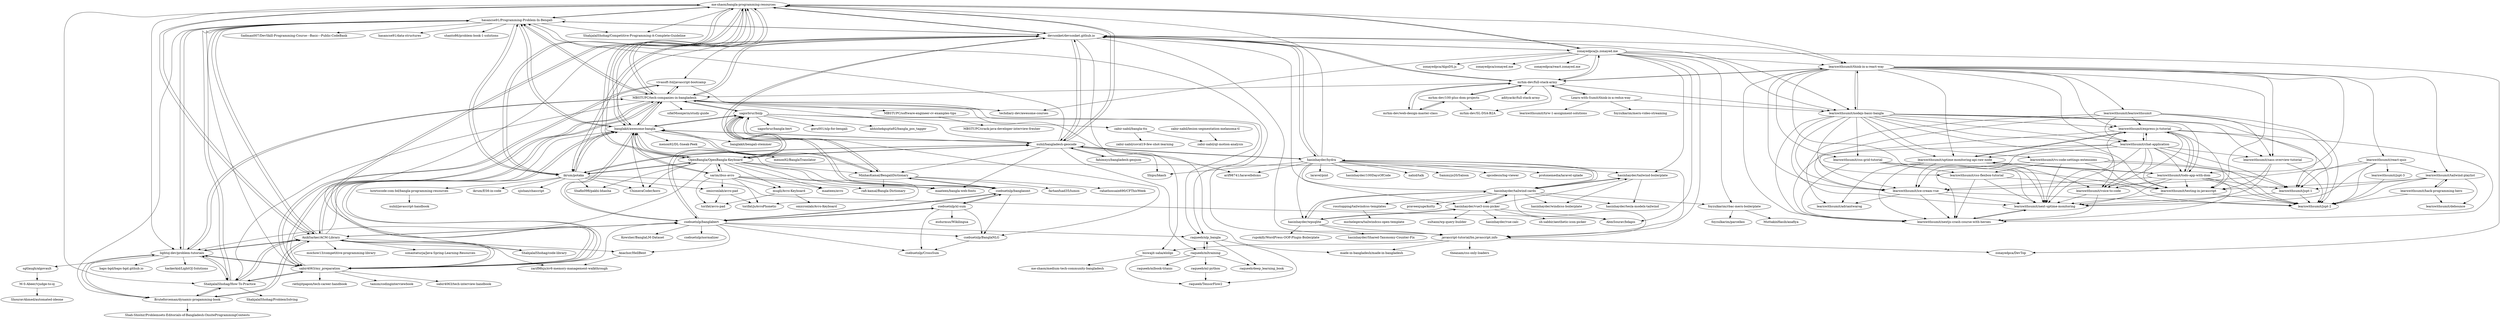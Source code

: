 digraph G {
"me-shaon/bangla-programming-resources" -> "hasancse91/Programming-Problem-In-Bengali"
"me-shaon/bangla-programming-resources" -> "devsonket/devsonket.github.io"
"me-shaon/bangla-programming-resources" -> "banglakit/awesome-bangla"
"me-shaon/bangla-programming-resources" -> "MBSTUPC/tech-companies-in-bangladesh"
"me-shaon/bangla-programming-resources" -> "lightoj-dev/problem-tutorials"
"me-shaon/bangla-programming-resources" -> "AnikSarker/ACM-Library"
"me-shaon/bangla-programming-resources" -> "sabir4063/my_preparation"
"me-shaon/bangla-programming-resources" -> "zonayedpca/js.zonayed.me"
"me-shaon/bangla-programming-resources" -> "nuhil/bangladesh-geocode"
"me-shaon/bangla-programming-resources" -> "ShahjalalShohag/Competitive-Programming-A-Complete-Guideline" ["e"=1]
"me-shaon/bangla-programming-resources" -> "ShahjalalShohag/code-library" ["e"=1]
"me-shaon/bangla-programming-resources" -> "OpenBangla/OpenBangla-Keyboard"
"me-shaon/bangla-programming-resources" -> "ikrum/potaka"
"me-shaon/bangla-programming-resources" -> "learnwithsumit/think-in-a-react-way"
"me-shaon/bangla-programming-resources" -> "ShahjalalShohag/How-To-Practice"
"foyzulkarim/rbac-mern-boilerplate" -> "foyzulkarim/parcelkoi"
"foyzulkarim/rbac-mern-boilerplate" -> "MuttakinHasib/anafiya"
"learnwithsumit/tailwind-playlist" -> "learnwithsumit/hack-programming-hero"
"learnwithsumit/tailwind-playlist" -> "learnwithsumit/jspt-2"
"learnwithsumit/tailwind-playlist" -> "learnwithsumit/debounce"
"learnwithsumit/tailwind-playlist" -> "learnwithsumit/testing-in-javascript"
"learnwithsumit/tailwind-playlist" -> "learnwithsumit/jspt-1"
"learnwithsumit/think-in-a-react-way" -> "learnwithsumit/express-js-tutorial"
"learnwithsumit/think-in-a-react-way" -> "learnwithsumit/nodejs-basic-bangla"
"learnwithsumit/think-in-a-react-way" -> "learnwithsumit/uptime-monitoring-api-raw-node"
"learnwithsumit/think-in-a-react-way" -> "learnwithsumit/css-grid-tutorial"
"learnwithsumit/think-in-a-react-way" -> "learnwithsumit/chat-application"
"learnwithsumit/think-in-a-react-way" -> "learnwithsumit/todo-app-with-dom"
"learnwithsumit/think-in-a-react-way" -> "learnwithsumit/react-quiz"
"learnwithsumit/think-in-a-react-way" -> "learnwithsumit/tailwind-playlist"
"learnwithsumit/think-in-a-react-way" -> "learnwithsumit/nextjs-crash-course-with-heroes"
"learnwithsumit/think-in-a-react-way" -> "learnwithsumit/testing-in-javascript"
"learnwithsumit/think-in-a-react-way" -> "learnwithsumit/sass-overview-tutorial"
"learnwithsumit/think-in-a-react-way" -> "learnwithsumit/next-uptime-monitoring"
"learnwithsumit/think-in-a-react-way" -> "learnwithsumit/ice-cream-vue"
"learnwithsumit/think-in-a-react-way" -> "learnwithsumit/learnwithsumit"
"learnwithsumit/think-in-a-react-way" -> "mrhm-dev/full-stack-army"
"mrhm-dev/full-stack-army" -> "mrhm-dev/100-plus-dom-projects"
"mrhm-dev/full-stack-army" -> "mrhm-dev/web-design-master-class"
"mrhm-dev/full-stack-army" -> "learnwithsumit/think-in-a-react-way"
"mrhm-dev/full-stack-army" -> "mrhm-dev/SL-DSA-B2A"
"mrhm-dev/full-stack-army" -> "learnwithsumit/nodejs-basic-bangla"
"mrhm-dev/full-stack-army" -> "devsonket/devsonket.github.io"
"mrhm-dev/full-stack-army" -> "zonayedpca/js.zonayed.me"
"mrhm-dev/full-stack-army" -> "adityackr/full-stack-army"
"mrhm-dev/full-stack-army" -> "Learn-with-Sumit/think-in-a-redux-way"
"mrhm-dev/full-stack-army" -> "MBSTUPC/tech-companies-in-bangladesh"
"zonayedpca/js.zonayed.me" -> "devsonket/devsonket.github.io"
"zonayedpca/js.zonayed.me" -> "javascript-tutorial/bn.javascript.info"
"zonayedpca/js.zonayed.me" -> "zonayedpca/zonayed.me"
"zonayedpca/js.zonayed.me" -> "zonayedpca/DevTop"
"zonayedpca/js.zonayed.me" -> "me-shaon/bangla-programming-resources"
"zonayedpca/js.zonayed.me" -> "mrhm-dev/full-stack-army"
"zonayedpca/js.zonayed.me" -> "learnwithsumit/nodejs-basic-bangla"
"zonayedpca/js.zonayed.me" -> "learnwithsumit/think-in-a-react-way"
"zonayedpca/js.zonayed.me" -> "AbmSourav/bdapis"
"zonayedpca/js.zonayed.me" -> "zonayedpca/react.zonayed.me"
"zonayedpca/js.zonayed.me" -> "zonayedpca/AlgoDS.js"
"zonayedpca/js.zonayed.me" -> "techdiary-dev/awesome-courses"
"zonayedpca/js.zonayed.me" -> "foyzulkarim/rbac-mern-boilerplate"
"zonayedpca/js.zonayed.me" -> "hasinhayder/tailwind-boilerplate"
"csebuetnlp/xl-sum" -> "csebuetnlp/CrossSum"
"csebuetnlp/xl-sum" -> "csebuetnlp/banglabert"
"csebuetnlp/xl-sum" -> "csebuetnlp/banglanmt"
"csebuetnlp/xl-sum" -> "csebuetnlp/BanglaNLG"
"csebuetnlp/xl-sum" -> "esdurmus/Wikilingua"
"devsonket/devsonket.github.io" -> "me-shaon/bangla-programming-resources"
"devsonket/devsonket.github.io" -> "zonayedpca/js.zonayed.me"
"devsonket/devsonket.github.io" -> "learnwithsumit/think-in-a-react-way"
"devsonket/devsonket.github.io" -> "OpenBangla/OpenBangla-Keyboard"
"devsonket/devsonket.github.io" -> "mrhm-dev/full-stack-army"
"devsonket/devsonket.github.io" -> "hasancse91/Programming-Problem-In-Bengali"
"devsonket/devsonket.github.io" -> "learnwithsumit/nodejs-basic-bangla"
"devsonket/devsonket.github.io" -> "hasinhayder/hydra"
"devsonket/devsonket.github.io" -> "nuhil/bangladesh-geocode"
"devsonket/devsonket.github.io" -> "javascript-tutorial/bn.javascript.info"
"devsonket/devsonket.github.io" -> "ikrum/potaka"
"devsonket/devsonket.github.io" -> "biswajit-saha/elolipi"
"devsonket/devsonket.github.io" -> "vivasoft-ltd/javascript-bootcamp"
"devsonket/devsonket.github.io" -> "banglakit/awesome-bangla"
"devsonket/devsonket.github.io" -> "MBSTUPC/tech-companies-in-bangladesh"
"hasinhayder/hydra" -> "devsonket/devsonket.github.io"
"hasinhayder/hydra" -> "hasinhayder/tailwind-cards"
"hasinhayder/hydra" -> "arif98741/laravelbdsms"
"hasinhayder/hydra" -> "hasinhayder/tailwind-boilerplate"
"hasinhayder/hydra" -> "hasinhayder/vue3-icon-picker"
"hasinhayder/hydra" -> "nuhil/bangladesh-geocode"
"hasinhayder/hydra" -> "hasinhayder/wpsqlite"
"hasinhayder/hydra" -> "Shipu/bkash" ["e"=1]
"hasinhayder/hydra" -> "laravel/pint" ["e"=1]
"hasinhayder/hydra" -> "hasinhayder/100DaysOfCode"
"hasinhayder/hydra" -> "nahid/talk" ["e"=1]
"hasinhayder/hydra" -> "me-shaon/bangla-programming-resources"
"hasinhayder/hydra" -> "Sammyjo20/Saloon" ["e"=1]
"hasinhayder/hydra" -> "opcodesio/log-viewer" ["e"=1]
"hasinhayder/hydra" -> "protonemedia/laravel-splade" ["e"=1]
"ShahjalalShohag/How-To-Practice" -> "lightoj-dev/problem-tutorials"
"ShahjalalShohag/How-To-Practice" -> "AnikSarker/ACM-Library"
"ShahjalalShohag/How-To-Practice" -> "sabir4063/my_preparation"
"ShahjalalShohag/How-To-Practice" -> "Bruteforceman/dynamic-progamming-book"
"ShahjalalShohag/How-To-Practice" -> "hasancse91/Programming-Problem-In-Bengali"
"ShahjalalShohag/How-To-Practice" -> "ShahjalalShohag/ProblemSolving" ["e"=1]
"MBSTUPC/tech-companies-in-bangladesh" -> "sabir4063/my_preparation"
"MBSTUPC/tech-companies-in-bangladesh" -> "vivasoft-ltd/javascript-bootcamp"
"MBSTUPC/tech-companies-in-bangladesh" -> "made-in-bangladesh/made-in-bangladesh"
"MBSTUPC/tech-companies-in-bangladesh" -> "me-shaon/bangla-programming-resources"
"MBSTUPC/tech-companies-in-bangladesh" -> "banglakit/awesome-bangla"
"MBSTUPC/tech-companies-in-bangladesh" -> "lightoj-dev/problem-tutorials"
"MBSTUPC/tech-companies-in-bangladesh" -> "MBSTUPC/software-engineer-cv-examples-tips"
"MBSTUPC/tech-companies-in-bangladesh" -> "sagorbrur/bnlp"
"MBSTUPC/tech-companies-in-bangladesh" -> "techdiary-dev/awesome-courses"
"MBSTUPC/tech-companies-in-bangladesh" -> "ShahjalalShohag/How-To-Practice"
"MBSTUPC/tech-companies-in-bangladesh" -> "sifatMoonjerin/study-guide"
"MBSTUPC/tech-companies-in-bangladesh" -> "AnikSarker/ACM-Library"
"MBSTUPC/tech-companies-in-bangladesh" -> "raqueeb/nlp_bangla"
"MBSTUPC/tech-companies-in-bangladesh" -> "devsonket/devsonket.github.io"
"MBSTUPC/tech-companies-in-bangladesh" -> "hasancse91/Programming-Problem-In-Bengali"
"hasancse91/Programming-Problem-In-Bengali" -> "me-shaon/bangla-programming-resources"
"hasancse91/Programming-Problem-In-Bengali" -> "banglakit/awesome-bangla"
"hasancse91/Programming-Problem-In-Bengali" -> "lightoj-dev/problem-tutorials"
"hasancse91/Programming-Problem-In-Bengali" -> "ShahjalalShohag/How-To-Practice"
"hasancse91/Programming-Problem-In-Bengali" -> "AnikSarker/ACM-Library"
"hasancse91/Programming-Problem-In-Bengali" -> "devsonket/devsonket.github.io"
"hasancse91/Programming-Problem-In-Bengali" -> "Bruteforceman/dynamic-progamming-book"
"hasancse91/Programming-Problem-In-Bengali" -> "sabir4063/my_preparation"
"hasancse91/Programming-Problem-In-Bengali" -> "javascript-tutorial/bn.javascript.info"
"hasancse91/Programming-Problem-In-Bengali" -> "ShahjalalShohag/Competitive-Programming-A-Complete-Guideline" ["e"=1]
"hasancse91/Programming-Problem-In-Bengali" -> "MBSTUPC/tech-companies-in-bangladesh"
"hasancse91/Programming-Problem-In-Bengali" -> "Sadman007/DevSkill-Programming-Course---Basic---Public-CodeBank"
"hasancse91/Programming-Problem-In-Bengali" -> "ikrum/potaka"
"hasancse91/Programming-Problem-In-Bengali" -> "hasancse91/data-structures"
"hasancse91/Programming-Problem-In-Bengali" -> "shanto86/problem-book-1-solutions"
"csebuetnlp/BanglaNLG" -> "csebuetnlp/CrossSum"
"mugli/Avro-Keyboard" -> "omicronlab/Avro-Keyboard"
"mugli/Avro-Keyboard" -> "torifat/avro-pad"
"omicronlab/avro-pad" -> "torifat/avro-pad"
"omicronlab/avro-pad" -> "torifat/jsAvroPhonetic"
"sarim/ibus-avro" -> "OpenBangla/OpenBangla-Keyboard"
"sarim/ibus-avro" -> "torifat/jsAvroPhonetic"
"sarim/ibus-avro" -> "omicronlab/avro-pad"
"sarim/ibus-avro" -> "banglakit/awesome-bangla"
"sarim/ibus-avro" -> "torifat/avro-pad"
"sarim/ibus-avro" -> "mugli/Avro-Keyboard"
"sarim/ibus-avro" -> "maateen/avro"
"sarim/ibus-avro" -> "maateen/bangla-web-fonts"
"sarim/ibus-avro" -> "rafi-kamal/Bangla-Dictionary"
"zabir-nabil/bangla-tts" -> "zabir-nabil/qt-motion-analysis"
"zabir-nabil/bangla-tts" -> "zabir-nabil/covid19-few-shot-learning"
"ikrum/potaka" -> "OpenBangla/OpenBangla-Keyboard"
"ikrum/potaka" -> "nuhil/bangladesh-geocode"
"ikrum/potaka" -> "ikrum/ES6-in-code"
"ikrum/potaka" -> "devsonket/devsonket.github.io"
"ikrum/potaka" -> "banglakit/awesome-bangla"
"ikrum/potaka" -> "AbmSourav/bdapis"
"ikrum/potaka" -> "howtocode-com-bd/bangla-programming-resources"
"ikrum/potaka" -> "Shafin098/pakhi-bhasha"
"ikrum/potaka" -> "omicronlab/avro-pad"
"ikrum/potaka" -> "ChimeraCoder/koro"
"ikrum/potaka" -> "sjishan/chascript"
"ikrum/potaka" -> "me-shaon/bangla-programming-resources"
"ikrum/potaka" -> "hasancse91/Programming-Problem-In-Bengali"
"OpenBangla/OpenBangla-Keyboard" -> "sarim/ibus-avro"
"OpenBangla/OpenBangla-Keyboard" -> "banglakit/awesome-bangla"
"OpenBangla/OpenBangla-Keyboard" -> "ikrum/potaka"
"OpenBangla/OpenBangla-Keyboard" -> "devsonket/devsonket.github.io"
"OpenBangla/OpenBangla-Keyboard" -> "Shafin098/pakhi-bhasha"
"OpenBangla/OpenBangla-Keyboard" -> "mugli/Avro-Keyboard"
"OpenBangla/OpenBangla-Keyboard" -> "maateen/avro"
"OpenBangla/OpenBangla-Keyboard" -> "javascript-tutorial/bn.javascript.info"
"OpenBangla/OpenBangla-Keyboard" -> "me-shaon/bangla-programming-resources"
"OpenBangla/OpenBangla-Keyboard" -> "nuhil/bangladesh-geocode"
"OpenBangla/OpenBangla-Keyboard" -> "lightoj-dev/problem-tutorials"
"OpenBangla/OpenBangla-Keyboard" -> "MinhasKamal/BengaliDictionary"
"OpenBangla/OpenBangla-Keyboard" -> "ChimeraCoder/koro"
"OpenBangla/OpenBangla-Keyboard" -> "torifat/jsAvroPhonetic"
"OpenBangla/OpenBangla-Keyboard" -> "maateen/bangla-web-fonts"
"banglakit/awesome-bangla" -> "sagorbrur/bnlp"
"banglakit/awesome-bangla" -> "MinhasKamal/BengaliDictionary"
"banglakit/awesome-bangla" -> "me-shaon/bangla-programming-resources"
"banglakit/awesome-bangla" -> "OpenBangla/OpenBangla-Keyboard"
"banglakit/awesome-bangla" -> "hasancse91/Programming-Problem-In-Bengali"
"banglakit/awesome-bangla" -> "nuhil/bangladesh-geocode"
"banglakit/awesome-bangla" -> "MBSTUPC/tech-companies-in-bangladesh"
"banglakit/awesome-bangla" -> "csebuetnlp/banglanmt"
"banglakit/awesome-bangla" -> "csebuetnlp/banglabert"
"banglakit/awesome-bangla" -> "sarim/ibus-avro"
"banglakit/awesome-bangla" -> "sabir4063/my_preparation"
"banglakit/awesome-bangla" -> "menon92/DL-Sneak-Peek"
"banglakit/awesome-bangla" -> "banglakit/bengali-stemmer"
"banglakit/awesome-bangla" -> "ikrum/potaka"
"banglakit/awesome-bangla" -> "ChimeraCoder/koro"
"learnwithsumit/react-quiz" -> "learnwithsumit/jspt-3"
"learnwithsumit/react-quiz" -> "learnwithsumit/jspt-2"
"learnwithsumit/react-quiz" -> "learnwithsumit/tailwind-playlist"
"learnwithsumit/react-quiz" -> "learnwithsumit/jspt-1"
"learnwithsumit/react-quiz" -> "learnwithsumit/next-uptime-monitoring"
"learnwithsumit/react-quiz" -> "learnwithsumit/ice-cream-vue"
"lightoj-dev/problem-tutorials" -> "AnikSarker/ACM-Library"
"lightoj-dev/problem-tutorials" -> "Bruteforceman/dynamic-progamming-book"
"lightoj-dev/problem-tutorials" -> "ShahjalalShohag/How-To-Practice"
"lightoj-dev/problem-tutorials" -> "baps-bgd/baps-bgd.github.io"
"lightoj-dev/problem-tutorials" -> "hackerkid/LightOJ-Solutions"
"lightoj-dev/problem-tutorials" -> "sgtlaugh/algovault"
"lightoj-dev/problem-tutorials" -> "sabir4063/my_preparation"
"lightoj-dev/problem-tutorials" -> "hasancse91/Programming-Problem-In-Bengali"
"lightoj-dev/problem-tutorials" -> "MBSTUPC/tech-companies-in-bangladesh"
"hasinhayder/vue3-icon-picker" -> "hasinhayder/wpsqlite"
"hasinhayder/vue3-icon-picker" -> "hasinhayder/vue-calc"
"hasinhayder/vue3-icon-picker" -> "hasinhayder/tailwind-boilerplate"
"hasinhayder/vue3-icon-picker" -> "hasinhayder/tailwind-cards"
"hasinhayder/vue3-icon-picker" -> "AbmSourav/bdapis"
"hasinhayder/vue3-icon-picker" -> "sh-sabbir/aesthetic-icon-picker"
"hasinhayder/vue3-icon-picker" -> "sultann/wp-query-builder"
"AnikSarker/ACM-Library" -> "lightoj-dev/problem-tutorials"
"AnikSarker/ACM-Library" -> "Bruteforceman/dynamic-progamming-book"
"AnikSarker/ACM-Library" -> "ShahjalalShohag/How-To-Practice"
"AnikSarker/ACM-Library" -> "sabir4063/my_preparation"
"AnikSarker/ACM-Library" -> "csebuetnlp/banglabert"
"AnikSarker/ACM-Library" -> "hasancse91/Programming-Problem-In-Bengali"
"AnikSarker/ACM-Library" -> "ShahjalalShohag/code-library" ["e"=1]
"AnikSarker/ACM-Library" -> "me-shaon/bangla-programming-resources"
"AnikSarker/ACM-Library" -> "MBSTUPC/tech-companies-in-bangladesh"
"AnikSarker/ACM-Library" -> "mochow13/competitive-programming-library" ["e"=1]
"AnikSarker/ACM-Library" -> "zarif98sjs/xv6-memory-management-walkthrough"
"AnikSarker/ACM-Library" -> "Anachor/HellBent"
"AnikSarker/ACM-Library" -> "simantaturja/Java-Spring-Learning-Resources"
"AnikSarker/ACM-Library" -> "banglakit/awesome-bangla"
"raqueeb/ml-python" -> "raqueeb/TensorFlow2"
"hasinhayder/tailwind-cards" -> "hasinhayder/tailwind-boilerplate"
"hasinhayder/tailwind-cards" -> "hasinhayder/wpsqlite"
"hasinhayder/tailwind-cards" -> "hasinhayder/vue3-icon-picker"
"hasinhayder/tailwind-cards" -> "hasinhayder/hydra"
"hasinhayder/tailwind-cards" -> "praveenjuge/kutty" ["e"=1]
"hasinhayder/tailwind-cards" -> "hasinhayder/tesla-modelx-tailwind"
"hasinhayder/tailwind-cards" -> "devsonket/devsonket.github.io"
"hasinhayder/tailwind-cards" -> "hasinhayder/windicss-boilerplate"
"hasinhayder/tailwind-cards" -> "rosstopping/tailwindcss-templates"
"hasinhayder/tailwind-cards" -> "foyzulkarim/rbac-mern-boilerplate"
"hasinhayder/tailwind-cards" -> "javascript-tutorial/bn.javascript.info"
"sabir4063/my_preparation" -> "ShahjalalShohag/How-To-Practice"
"sabir4063/my_preparation" -> "MBSTUPC/tech-companies-in-bangladesh"
"sabir4063/my_preparation" -> "rathijitpapon/tech-career-handbook"
"sabir4063/my_preparation" -> "vivasoft-ltd/javascript-bootcamp"
"sabir4063/my_preparation" -> "AnikSarker/ACM-Library"
"sabir4063/my_preparation" -> "lightoj-dev/problem-tutorials"
"sabir4063/my_preparation" -> "tamim/codinginterviewbook"
"sabir4063/my_preparation" -> "csebuetnlp/banglabert"
"sabir4063/my_preparation" -> "banglakit/awesome-bangla"
"sabir4063/my_preparation" -> "sabir4063/tech-interview-handbook"
"sabir4063/my_preparation" -> "me-shaon/bangla-programming-resources"
"learnwithsumit/nodejs-basic-bangla" -> "learnwithsumit/uptime-monitoring-api-raw-node"
"learnwithsumit/nodejs-basic-bangla" -> "learnwithsumit/express-js-tutorial"
"learnwithsumit/nodejs-basic-bangla" -> "learnwithsumit/chat-application"
"learnwithsumit/nodejs-basic-bangla" -> "learnwithsumit/think-in-a-react-way"
"learnwithsumit/nodejs-basic-bangla" -> "learnwithsumit/todo-app-with-dom"
"learnwithsumit/nodejs-basic-bangla" -> "learnwithsumit/nextjs-crash-course-with-heroes"
"learnwithsumit/nodejs-basic-bangla" -> "learnwithsumit/next-uptime-monitoring"
"learnwithsumit/nodejs-basic-bangla" -> "learnwithsumit/css-grid-tutorial"
"learnwithsumit/nodejs-basic-bangla" -> "learnwithsumit/vs-code-settings-extensions"
"learnwithsumit/nodejs-basic-bangla" -> "learnwithsumit/voice-to-code"
"learnwithsumit/nodejs-basic-bangla" -> "learnwithsumit/testing-in-javascript"
"learnwithsumit/nodejs-basic-bangla" -> "learnwithsumit/ice-cream-vue"
"learnwithsumit/nodejs-basic-bangla" -> "learnwithsumit/sass-overview-tutorial"
"learnwithsumit/nodejs-basic-bangla" -> "learnwithsumit/jspt-1"
"learnwithsumit/nodejs-basic-bangla" -> "learnwithsumit/css-flexbox-tutorial"
"Anachor/HellBent" -> "zarif98sjs/xv6-memory-management-walkthrough"
"sagorbrur/bnlp" -> "banglakit/awesome-bangla"
"sagorbrur/bnlp" -> "csebuetnlp/banglabert"
"sagorbrur/bnlp" -> "csebuetnlp/banglanmt"
"sagorbrur/bnlp" -> "MinhasKamal/BengaliDictionary"
"sagorbrur/bnlp" -> "zabir-nabil/bangla-tts"
"sagorbrur/bnlp" -> "sagorbrur/bangla-bert"
"sagorbrur/bnlp" -> "goru001/nlp-for-bengali"
"sagorbrur/bnlp" -> "MBSTUPC/tech-companies-in-bangladesh"
"sagorbrur/bnlp" -> "raqueeb/nlp_bangla"
"sagorbrur/bnlp" -> "abhishekgupta92/bangla_pos_tagger"
"sagorbrur/bnlp" -> "csebuetnlp/BanglaNLG"
"nuhil/bangladesh-geocode" -> "fahimxyz/bangladesh-geojson"
"nuhil/bangladesh-geocode" -> "banglakit/awesome-bangla"
"nuhil/bangladesh-geocode" -> "devsonket/devsonket.github.io"
"nuhil/bangladesh-geocode" -> "ikrum/potaka"
"nuhil/bangladesh-geocode" -> "me-shaon/bangla-programming-resources"
"nuhil/bangladesh-geocode" -> "hasinhayder/hydra"
"nuhil/bangladesh-geocode" -> "OpenBangla/OpenBangla-Keyboard"
"nuhil/bangladesh-geocode" -> "Shipu/bkash" ["e"=1]
"nuhil/bangladesh-geocode" -> "maateen/bangla-web-fonts"
"nuhil/bangladesh-geocode" -> "MBSTUPC/tech-companies-in-bangladesh"
"nuhil/bangladesh-geocode" -> "arif98741/laravelbdsms"
"nuhil/bangladesh-geocode" -> "MinhasKamal/BengaliDictionary"
"nuhil/bangladesh-geocode" -> "hasancse91/Programming-Problem-In-Bengali"
"nuhil/bangladesh-geocode" -> "raqueeb/mltraining"
"nuhil/bangladesh-geocode" -> "sagorbrur/bnlp"
"raqueeb/mltraining" -> "raqueeb/nlp_bangla"
"raqueeb/mltraining" -> "raqueeb/ml-python"
"raqueeb/mltraining" -> "raqueeb/mlbook-titanic"
"raqueeb/mltraining" -> "raqueeb/TensorFlow2"
"raqueeb/mltraining" -> "raqueeb/deep_learning_book"
"mrhm-dev/web-design-master-class" -> "mrhm-dev/100-plus-dom-projects"
"mrhm-dev/web-design-master-class" -> "mrhm-dev/full-stack-army"
"M-S-Abeer/vjudge-to-oj" -> "ShouravAhmed/automated-ideone"
"csebuetnlp/banglabert" -> "csebuetnlp/banglanmt"
"csebuetnlp/banglabert" -> "csebuetnlp/BanglaNLG"
"csebuetnlp/banglabert" -> "csebuetnlp/xl-sum"
"csebuetnlp/banglabert" -> "sagorbrur/bnlp"
"csebuetnlp/banglabert" -> "csebuetnlp/normalizer"
"csebuetnlp/banglabert" -> "csebuetnlp/CrossSum"
"csebuetnlp/banglabert" -> "AnikSarker/ACM-Library"
"csebuetnlp/banglabert" -> "raqueeb/nlp_bangla"
"csebuetnlp/banglabert" -> "Anachor/HellBent"
"csebuetnlp/banglabert" -> "banglakit/awesome-bangla"
"csebuetnlp/banglabert" -> "Kowsher/BanglaLM-Dataset"
"fahimxyz/bangladesh-geojson" -> "nuhil/bangladesh-geocode"
"raqueeb/nlp_bangla" -> "raqueeb/mltraining"
"raqueeb/nlp_bangla" -> "raqueeb/deep_learning_book"
"raqueeb/nlp_bangla" -> "raqueeb/TensorFlow2"
"mrhm-dev/100-plus-dom-projects" -> "mrhm-dev/web-design-master-class"
"mrhm-dev/100-plus-dom-projects" -> "mrhm-dev/full-stack-army"
"mrhm-dev/100-plus-dom-projects" -> "mrhm-dev/SL-DSA-B2A"
"learnwithsumit/express-js-tutorial" -> "learnwithsumit/next-uptime-monitoring"
"learnwithsumit/express-js-tutorial" -> "learnwithsumit/nextjs-crash-course-with-heroes"
"learnwithsumit/express-js-tutorial" -> "learnwithsumit/chat-application"
"learnwithsumit/express-js-tutorial" -> "learnwithsumit/jspt-2"
"learnwithsumit/express-js-tutorial" -> "learnwithsumit/ice-cream-vue"
"learnwithsumit/express-js-tutorial" -> "learnwithsumit/voice-to-code"
"learnwithsumit/express-js-tutorial" -> "learnwithsumit/testing-in-javascript"
"learnwithsumit/express-js-tutorial" -> "learnwithsumit/todo-app-with-dom"
"learnwithsumit/express-js-tutorial" -> "learnwithsumit/uptime-monitoring-api-raw-node"
"menon92/DL-Sneak-Peek" -> "menon92/BanglaTranslator"
"sgtlaugh/algovault" -> "M-S-Abeer/vjudge-to-oj"
"csebuetnlp/banglanmt" -> "csebuetnlp/banglabert"
"csebuetnlp/banglanmt" -> "csebuetnlp/BanglaNLG"
"csebuetnlp/banglanmt" -> "sagorbrur/bnlp"
"csebuetnlp/banglanmt" -> "csebuetnlp/xl-sum"
"csebuetnlp/banglanmt" -> "MinhasKamal/BengaliDictionary"
"vivasoft-ltd/javascript-bootcamp" -> "sabir4063/my_preparation"
"vivasoft-ltd/javascript-bootcamp" -> "MBSTUPC/tech-companies-in-bangladesh"
"vivasoft-ltd/javascript-bootcamp" -> "techdiary-dev/awesome-courses"
"learnwithsumit/hack-programming-hero" -> "learnwithsumit/debounce"
"learnwithsumit/hack-programming-hero" -> "learnwithsumit/tailwind-playlist"
"learnwithsumit/hack-programming-hero" -> "learnwithsumit/jspt-2"
"hasinhayder/wpsqlite" -> "hasinhayder/vue3-icon-picker"
"hasinhayder/wpsqlite" -> "hasinhayder/tailwind-cards"
"hasinhayder/wpsqlite" -> "javascript-tutorial/bn.javascript.info"
"hasinhayder/wpsqlite" -> "rupokify/WordPress-OOP-Plugin-Boilerplate"
"hasinhayder/wpsqlite" -> "hasinhayder/Shared-Taxonomy-Counter-Fix" ["e"=1]
"Learn-with-Sumit/think-in-a-redux-way" -> "learnwithsumit/tirw-1-assignment-solutions"
"Learn-with-Sumit/think-in-a-redux-way" -> "foyzulkarim/mern-video-streaming"
"Learn-with-Sumit/think-in-a-redux-way" -> "learnwithsumit/nodejs-basic-bangla"
"Learn-with-Sumit/think-in-a-redux-way" -> "mrhm-dev/full-stack-army"
"learnwithsumit/todo-app-with-dom" -> "learnwithsumit/next-uptime-monitoring"
"learnwithsumit/todo-app-with-dom" -> "learnwithsumit/nextjs-crash-course-with-heroes"
"learnwithsumit/todo-app-with-dom" -> "learnwithsumit/voice-to-code"
"learnwithsumit/todo-app-with-dom" -> "learnwithsumit/uptime-monitoring-api-raw-node"
"learnwithsumit/todo-app-with-dom" -> "learnwithsumit/jspt-1"
"learnwithsumit/todo-app-with-dom" -> "learnwithsumit/ice-cream-vue"
"learnwithsumit/todo-app-with-dom" -> "learnwithsumit/jspt-2"
"learnwithsumit/todo-app-with-dom" -> "learnwithsumit/express-js-tutorial"
"learnwithsumit/todo-app-with-dom" -> "learnwithsumit/testing-in-javascript"
"howtocode-com-bd/bangla-programming-resources" -> "nuhil/javascript-handbook"
"zabir-nabil/lesion-segmentation-melanoma-tl" -> "zabir-nabil/qt-motion-analysis"
"MinhasKamal/BengaliDictionary" -> "banglakit/awesome-bangla"
"MinhasKamal/BengaliDictionary" -> "rafi-kamal/Bangla-Dictionary"
"MinhasKamal/BengaliDictionary" -> "sagorbrur/bnlp"
"MinhasKamal/BengaliDictionary" -> "csebuetnlp/banglanmt"
"MinhasKamal/BengaliDictionary" -> "rahathossain690/CFThisWeek"
"MinhasKamal/BengaliDictionary" -> "farhanfuad35/lumos"
"learnwithsumit/chat-application" -> "learnwithsumit/express-js-tutorial"
"learnwithsumit/chat-application" -> "learnwithsumit/next-uptime-monitoring"
"learnwithsumit/chat-application" -> "learnwithsumit/nextjs-crash-course-with-heroes"
"learnwithsumit/chat-application" -> "learnwithsumit/voice-to-code"
"learnwithsumit/chat-application" -> "learnwithsumit/testing-in-javascript"
"learnwithsumit/chat-application" -> "learnwithsumit/ice-cream-vue"
"learnwithsumit/chat-application" -> "learnwithsumit/jspt-2"
"learnwithsumit/chat-application" -> "learnwithsumit/sass-overview-tutorial"
"learnwithsumit/chat-application" -> "learnwithsumit/jspt-1"
"learnwithsumit/chat-application" -> "learnwithsumit/todo-app-with-dom"
"learnwithsumit/chat-application" -> "learnwithsumit/uptime-monitoring-api-raw-node"
"biswajit-saha/elolipi" -> "me-shaon/medium-tech-community-bangladesh"
"javascript-tutorial/bn.javascript.info" -> "biswajit-saha/elolipi"
"javascript-tutorial/bn.javascript.info" -> "zonayedpca/DevTop"
"javascript-tutorial/bn.javascript.info" -> "made-in-bangladesh/made-in-bangladesh"
"javascript-tutorial/bn.javascript.info" -> "theanam/css-only-loaders"
"Bruteforceman/dynamic-progamming-book" -> "AnikSarker/ACM-Library"
"Bruteforceman/dynamic-progamming-book" -> "lightoj-dev/problem-tutorials"
"Bruteforceman/dynamic-progamming-book" -> "ShahjalalShohag/How-To-Practice"
"Bruteforceman/dynamic-progamming-book" -> "Shah-Shishir/Problemsets-Editorials-of-Bangladesh-OnsiteProgrammingContests"
"learnwithsumit/jspt-3" -> "learnwithsumit/jspt-2"
"learnwithsumit/learnwithsumit" -> "learnwithsumit/jspt-2"
"learnwithsumit/learnwithsumit" -> "learnwithsumit/sass-overview-tutorial"
"learnwithsumit/learnwithsumit" -> "learnwithsumit/ice-cream-vue"
"learnwithsumit/learnwithsumit" -> "learnwithsumit/chat-application"
"learnwithsumit/learnwithsumit" -> "learnwithsumit/jspt-1"
"learnwithsumit/learnwithsumit" -> "learnwithsumit/express-js-tutorial"
"learnwithsumit/learnwithsumit" -> "learnwithsumit/adriantwarog"
"learnwithsumit/vs-code-settings-extensions" -> "learnwithsumit/jspt-2"
"learnwithsumit/vs-code-settings-extensions" -> "learnwithsumit/css-flexbox-tutorial"
"learnwithsumit/vs-code-settings-extensions" -> "learnwithsumit/nextjs-crash-course-with-heroes"
"learnwithsumit/vs-code-settings-extensions" -> "learnwithsumit/testing-in-javascript"
"learnwithsumit/vs-code-settings-extensions" -> "learnwithsumit/next-uptime-monitoring"
"learnwithsumit/vs-code-settings-extensions" -> "learnwithsumit/jspt-1"
"hasinhayder/tailwind-boilerplate" -> "hasinhayder/tailwind-cards"
"hasinhayder/tailwind-boilerplate" -> "hasinhayder/windicss-boilerplate"
"hasinhayder/tailwind-boilerplate" -> "hasinhayder/tesla-modelx-tailwind"
"rosstopping/tailwindcss-templates" -> "michelegera/tailwindcss-open-template" ["e"=1]
"learnwithsumit/css-flexbox-tutorial" -> "learnwithsumit/next-uptime-monitoring"
"learnwithsumit/css-flexbox-tutorial" -> "learnwithsumit/nextjs-crash-course-with-heroes"
"learnwithsumit/css-flexbox-tutorial" -> "learnwithsumit/testing-in-javascript"
"learnwithsumit/css-grid-tutorial" -> "learnwithsumit/next-uptime-monitoring"
"learnwithsumit/css-grid-tutorial" -> "learnwithsumit/nextjs-crash-course-with-heroes"
"learnwithsumit/css-grid-tutorial" -> "learnwithsumit/jspt-2"
"learnwithsumit/css-grid-tutorial" -> "learnwithsumit/css-flexbox-tutorial"
"learnwithsumit/sass-overview-tutorial" -> "learnwithsumit/next-uptime-monitoring"
"learnwithsumit/sass-overview-tutorial" -> "learnwithsumit/jspt-2"
"learnwithsumit/sass-overview-tutorial" -> "learnwithsumit/testing-in-javascript"
"learnwithsumit/testing-in-javascript" -> "learnwithsumit/next-uptime-monitoring"
"learnwithsumit/testing-in-javascript" -> "learnwithsumit/jspt-2"
"learnwithsumit/voice-to-code" -> "learnwithsumit/next-uptime-monitoring"
"learnwithsumit/voice-to-code" -> "learnwithsumit/nextjs-crash-course-with-heroes"
"learnwithsumit/uptime-monitoring-api-raw-node" -> "learnwithsumit/next-uptime-monitoring"
"learnwithsumit/uptime-monitoring-api-raw-node" -> "learnwithsumit/voice-to-code"
"learnwithsumit/uptime-monitoring-api-raw-node" -> "learnwithsumit/todo-app-with-dom"
"learnwithsumit/uptime-monitoring-api-raw-node" -> "learnwithsumit/ice-cream-vue"
"learnwithsumit/uptime-monitoring-api-raw-node" -> "learnwithsumit/express-js-tutorial"
"learnwithsumit/uptime-monitoring-api-raw-node" -> "learnwithsumit/nextjs-crash-course-with-heroes"
"learnwithsumit/uptime-monitoring-api-raw-node" -> "learnwithsumit/testing-in-javascript"
"learnwithsumit/uptime-monitoring-api-raw-node" -> "learnwithsumit/adriantwarog"
"learnwithsumit/jspt-1" -> "learnwithsumit/jspt-2"
"learnwithsumit/jspt-1" -> "learnwithsumit/next-uptime-monitoring"
"learnwithsumit/next-uptime-monitoring" -> "learnwithsumit/nextjs-crash-course-with-heroes"
"learnwithsumit/nextjs-crash-course-with-heroes" -> "learnwithsumit/next-uptime-monitoring"
"MBSTUPC/software-engineer-cv-examples-tips" -> "MBSTUPC/crack-java-developer-interview-fresher"
"learnwithsumit/ice-cream-vue" -> "learnwithsumit/next-uptime-monitoring"
"learnwithsumit/ice-cream-vue" -> "learnwithsumit/jspt-2"
"learnwithsumit/ice-cream-vue" -> "learnwithsumit/adriantwarog"
"learnwithsumit/ice-cream-vue" -> "learnwithsumit/nextjs-crash-course-with-heroes"
"me-shaon/bangla-programming-resources" ["l"="30.141,-20.573"]
"hasancse91/Programming-Problem-In-Bengali" ["l"="30.149,-20.593"]
"devsonket/devsonket.github.io" ["l"="30.141,-20.545"]
"banglakit/awesome-bangla" ["l"="30.163,-20.613"]
"MBSTUPC/tech-companies-in-bangladesh" ["l"="30.123,-20.591"]
"lightoj-dev/problem-tutorials" ["l"="30.104,-20.605"]
"AnikSarker/ACM-Library" ["l"="30.131,-20.623"]
"sabir4063/my_preparation" ["l"="30.117,-20.617"]
"zonayedpca/js.zonayed.me" ["l"="30.117,-20.516"]
"nuhil/bangladesh-geocode" ["l"="30.167,-20.581"]
"ShahjalalShohag/Competitive-Programming-A-Complete-Guideline" ["l"="29.122,-21.709"]
"ShahjalalShohag/code-library" ["l"="29.033,-21.708"]
"OpenBangla/OpenBangla-Keyboard" ["l"="30.187,-20.588"]
"ikrum/potaka" ["l"="30.186,-20.566"]
"learnwithsumit/think-in-a-react-way" ["l"="30.05,-20.509"]
"ShahjalalShohag/How-To-Practice" ["l"="30.126,-20.607"]
"foyzulkarim/rbac-mern-boilerplate" ["l"="30.143,-20.454"]
"foyzulkarim/parcelkoi" ["l"="30.153,-20.424"]
"MuttakinHasib/anafiya" ["l"="30.135,-20.42"]
"learnwithsumit/tailwind-playlist" ["l"="29.981,-20.493"]
"learnwithsumit/hack-programming-hero" ["l"="29.96,-20.491"]
"learnwithsumit/jspt-2" ["l"="29.997,-20.498"]
"learnwithsumit/debounce" ["l"="29.952,-20.477"]
"learnwithsumit/testing-in-javascript" ["l"="30.012,-20.499"]
"learnwithsumit/jspt-1" ["l"="30.004,-20.494"]
"learnwithsumit/express-js-tutorial" ["l"="30.02,-20.478"]
"learnwithsumit/nodejs-basic-bangla" ["l"="30.048,-20.494"]
"learnwithsumit/uptime-monitoring-api-raw-node" ["l"="30.035,-20.479"]
"learnwithsumit/css-grid-tutorial" ["l"="30.03,-20.52"]
"learnwithsumit/chat-application" ["l"="30.014,-20.484"]
"learnwithsumit/todo-app-with-dom" ["l"="30.028,-20.488"]
"learnwithsumit/react-quiz" ["l"="29.992,-20.512"]
"learnwithsumit/nextjs-crash-course-with-heroes" ["l"="30.031,-20.499"]
"learnwithsumit/sass-overview-tutorial" ["l"="30.019,-20.508"]
"learnwithsumit/next-uptime-monitoring" ["l"="30.023,-20.499"]
"learnwithsumit/ice-cream-vue" ["l"="30.018,-20.492"]
"learnwithsumit/learnwithsumit" ["l"="29.999,-20.481"]
"mrhm-dev/full-stack-army" ["l"="30.09,-20.492"]
"mrhm-dev/100-plus-dom-projects" ["l"="30.08,-20.463"]
"mrhm-dev/web-design-master-class" ["l"="30.091,-20.446"]
"mrhm-dev/SL-DSA-B2A" ["l"="30.095,-20.469"]
"adityackr/full-stack-army" ["l"="30.108,-20.466"]
"Learn-with-Sumit/think-in-a-redux-way" ["l"="30.058,-20.451"]
"javascript-tutorial/bn.javascript.info" ["l"="30.158,-20.525"]
"zonayedpca/zonayed.me" ["l"="30.078,-20.53"]
"zonayedpca/DevTop" ["l"="30.138,-20.508"]
"AbmSourav/bdapis" ["l"="30.173,-20.507"]
"zonayedpca/react.zonayed.me" ["l"="30.119,-20.487"]
"zonayedpca/AlgoDS.js" ["l"="30.09,-20.514"]
"techdiary-dev/awesome-courses" ["l"="30.092,-20.556"]
"hasinhayder/tailwind-boilerplate" ["l"="30.171,-20.477"]
"csebuetnlp/xl-sum" ["l"="30.141,-20.704"]
"csebuetnlp/CrossSum" ["l"="30.157,-20.701"]
"csebuetnlp/banglabert" ["l"="30.138,-20.665"]
"csebuetnlp/banglanmt" ["l"="30.157,-20.67"]
"csebuetnlp/BanglaNLG" ["l"="30.143,-20.685"]
"esdurmus/Wikilingua" ["l"="30.142,-20.741"]
"hasinhayder/hydra" ["l"="30.187,-20.522"]
"biswajit-saha/elolipi" ["l"="30.145,-20.491"]
"vivasoft-ltd/javascript-bootcamp" ["l"="30.1,-20.581"]
"hasinhayder/tailwind-cards" ["l"="30.189,-20.482"]
"arif98741/laravelbdsms" ["l"="30.197,-20.546"]
"hasinhayder/vue3-icon-picker" ["l"="30.214,-20.473"]
"hasinhayder/wpsqlite" ["l"="30.211,-20.494"]
"Shipu/bkash" ["l"="-24.818,-39.986"]
"laravel/pint" ["l"="-25.961,-40.302"]
"hasinhayder/100DaysOfCode" ["l"="30.229,-20.514"]
"nahid/talk" ["l"="-25.899,-39.962"]
"Sammyjo20/Saloon" ["l"="-25.907,-40.346"]
"opcodesio/log-viewer" ["l"="-25.986,-40.294"]
"protonemedia/laravel-splade" ["l"="-25.906,-40.333"]
"Bruteforceman/dynamic-progamming-book" ["l"="30.102,-20.626"]
"ShahjalalShohag/ProblemSolving" ["l"="29.168,-21.718"]
"made-in-bangladesh/made-in-bangladesh" ["l"="30.115,-20.545"]
"MBSTUPC/software-engineer-cv-examples-tips" ["l"="30.072,-20.582"]
"sagorbrur/bnlp" ["l"="30.143,-20.648"]
"sifatMoonjerin/study-guide" ["l"="30.074,-20.597"]
"raqueeb/nlp_bangla" ["l"="30.174,-20.664"]
"Sadman007/DevSkill-Programming-Course---Basic---Public-CodeBank" ["l"="30.205,-20.572"]
"hasancse91/data-structures" ["l"="30.203,-20.626"]
"shanto86/problem-book-1-solutions" ["l"="30.183,-20.618"]
"mugli/Avro-Keyboard" ["l"="30.26,-20.616"]
"omicronlab/Avro-Keyboard" ["l"="30.297,-20.626"]
"torifat/avro-pad" ["l"="30.261,-20.598"]
"omicronlab/avro-pad" ["l"="30.249,-20.578"]
"torifat/jsAvroPhonetic" ["l"="30.241,-20.595"]
"sarim/ibus-avro" ["l"="30.221,-20.607"]
"maateen/avro" ["l"="30.237,-20.617"]
"maateen/bangla-web-fonts" ["l"="30.213,-20.587"]
"rafi-kamal/Bangla-Dictionary" ["l"="30.226,-20.64"]
"zabir-nabil/bangla-tts" ["l"="30.103,-20.712"]
"zabir-nabil/qt-motion-analysis" ["l"="30.084,-20.74"]
"zabir-nabil/covid19-few-shot-learning" ["l"="30.096,-20.735"]
"ikrum/ES6-in-code" ["l"="30.216,-20.547"]
"howtocode-com-bd/bangla-programming-resources" ["l"="30.261,-20.545"]
"Shafin098/pakhi-bhasha" ["l"="30.225,-20.567"]
"ChimeraCoder/koro" ["l"="30.197,-20.603"]
"sjishan/chascript" ["l"="30.23,-20.547"]
"MinhasKamal/BengaliDictionary" ["l"="30.177,-20.638"]
"menon92/DL-Sneak-Peek" ["l"="30.226,-20.659"]
"banglakit/bengali-stemmer" ["l"="30.193,-20.638"]
"learnwithsumit/jspt-3" ["l"="29.968,-20.514"]
"baps-bgd/baps-bgd.github.io" ["l"="30.072,-20.618"]
"hackerkid/LightOJ-Solutions" ["l"="30.055,-20.611"]
"sgtlaugh/algovault" ["l"="30.039,-20.63"]
"hasinhayder/vue-calc" ["l"="30.252,-20.463"]
"sh-sabbir/aesthetic-icon-picker" ["l"="30.232,-20.452"]
"sultann/wp-query-builder" ["l"="30.248,-20.442"]
"mochow13/competitive-programming-library" ["l"="29.031,-21.671"]
"zarif98sjs/xv6-memory-management-walkthrough" ["l"="30.151,-20.636"]
"Anachor/HellBent" ["l"="30.157,-20.652"]
"simantaturja/Java-Spring-Learning-Resources" ["l"="30.095,-20.661"]
"raqueeb/ml-python" ["l"="30.225,-20.7"]
"raqueeb/TensorFlow2" ["l"="30.207,-20.687"]
"praveenjuge/kutty" ["l"="25.967,-29.042"]
"hasinhayder/tesla-modelx-tailwind" ["l"="30.179,-20.457"]
"hasinhayder/windicss-boilerplate" ["l"="30.193,-20.456"]
"rosstopping/tailwindcss-templates" ["l"="30.209,-20.427"]
"rathijitpapon/tech-career-handbook" ["l"="30.083,-20.636"]
"tamim/codinginterviewbook" ["l"="30.072,-20.66"]
"sabir4063/tech-interview-handbook" ["l"="30.102,-20.642"]
"learnwithsumit/vs-code-settings-extensions" ["l"="30.008,-20.512"]
"learnwithsumit/voice-to-code" ["l"="30.028,-20.471"]
"learnwithsumit/css-flexbox-tutorial" ["l"="30.019,-20.521"]
"sagorbrur/bangla-bert" ["l"="30.169,-20.69"]
"goru001/nlp-for-bengali" ["l"="30.114,-20.669"]
"abhishekgupta92/bangla_pos_tagger" ["l"="30.125,-20.676"]
"fahimxyz/bangladesh-geojson" ["l"="30.121,-20.565"]
"raqueeb/mltraining" ["l"="30.198,-20.671"]
"raqueeb/mlbook-titanic" ["l"="30.207,-20.702"]
"raqueeb/deep_learning_book" ["l"="30.191,-20.692"]
"M-S-Abeer/vjudge-to-oj" ["l"="30.007,-20.645"]
"ShouravAhmed/automated-ideone" ["l"="29.988,-20.654"]
"csebuetnlp/normalizer" ["l"="30.121,-20.696"]
"Kowsher/BanglaLM-Dataset" ["l"="30.108,-20.687"]
"menon92/BanglaTranslator" ["l"="30.254,-20.679"]
"rupokify/WordPress-OOP-Plugin-Boilerplate" ["l"="30.241,-20.488"]
"hasinhayder/Shared-Taxonomy-Counter-Fix" ["l"="-24.938,-39.846"]
"learnwithsumit/tirw-1-assignment-solutions" ["l"="30.036,-20.426"]
"foyzulkarim/mern-video-streaming" ["l"="30.052,-20.409"]
"nuhil/javascript-handbook" ["l"="30.296,-20.536"]
"zabir-nabil/lesion-segmentation-melanoma-tl" ["l"="30.072,-20.761"]
"rahathossain690/CFThisWeek" ["l"="30.205,-20.655"]
"farhanfuad35/lumos" ["l"="30.19,-20.655"]
"me-shaon/medium-tech-community-bangladesh" ["l"="30.158,-20.446"]
"theanam/css-only-loaders" ["l"="30.159,-20.494"]
"Shah-Shishir/Problemsets-Editorials-of-Bangladesh-OnsiteProgrammingContests" ["l"="30.06,-20.643"]
"learnwithsumit/adriantwarog" ["l"="30.012,-20.466"]
"michelegera/tailwindcss-open-template" ["l"="25.894,-29.017"]
"MBSTUPC/crack-java-developer-interview-fresher" ["l"="30.044,-20.582"]
}